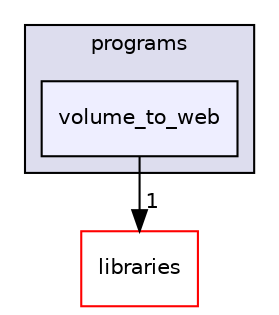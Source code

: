 digraph "xmipp/applications/programs/volume_to_web" {
  compound=true
  node [ fontsize="10", fontname="Helvetica"];
  edge [ labelfontsize="10", labelfontname="Helvetica"];
  subgraph clusterdir_592b16dc4070b933e5655da2b0d20bbb {
    graph [ bgcolor="#ddddee", pencolor="black", label="programs" fontname="Helvetica", fontsize="10", URL="dir_592b16dc4070b933e5655da2b0d20bbb.html"]
  dir_e071f86e0dc6ce5ad4911fa58fb2f1dc [shape=box, label="volume_to_web", style="filled", fillcolor="#eeeeff", pencolor="black", URL="dir_e071f86e0dc6ce5ad4911fa58fb2f1dc.html"];
  }
  dir_29dba3f3840f20df3b04d1972e99046b [shape=box label="libraries" fillcolor="white" style="filled" color="red" URL="dir_29dba3f3840f20df3b04d1972e99046b.html"];
  dir_e071f86e0dc6ce5ad4911fa58fb2f1dc->dir_29dba3f3840f20df3b04d1972e99046b [headlabel="1", labeldistance=1.5 headhref="dir_000257_000042.html"];
}
